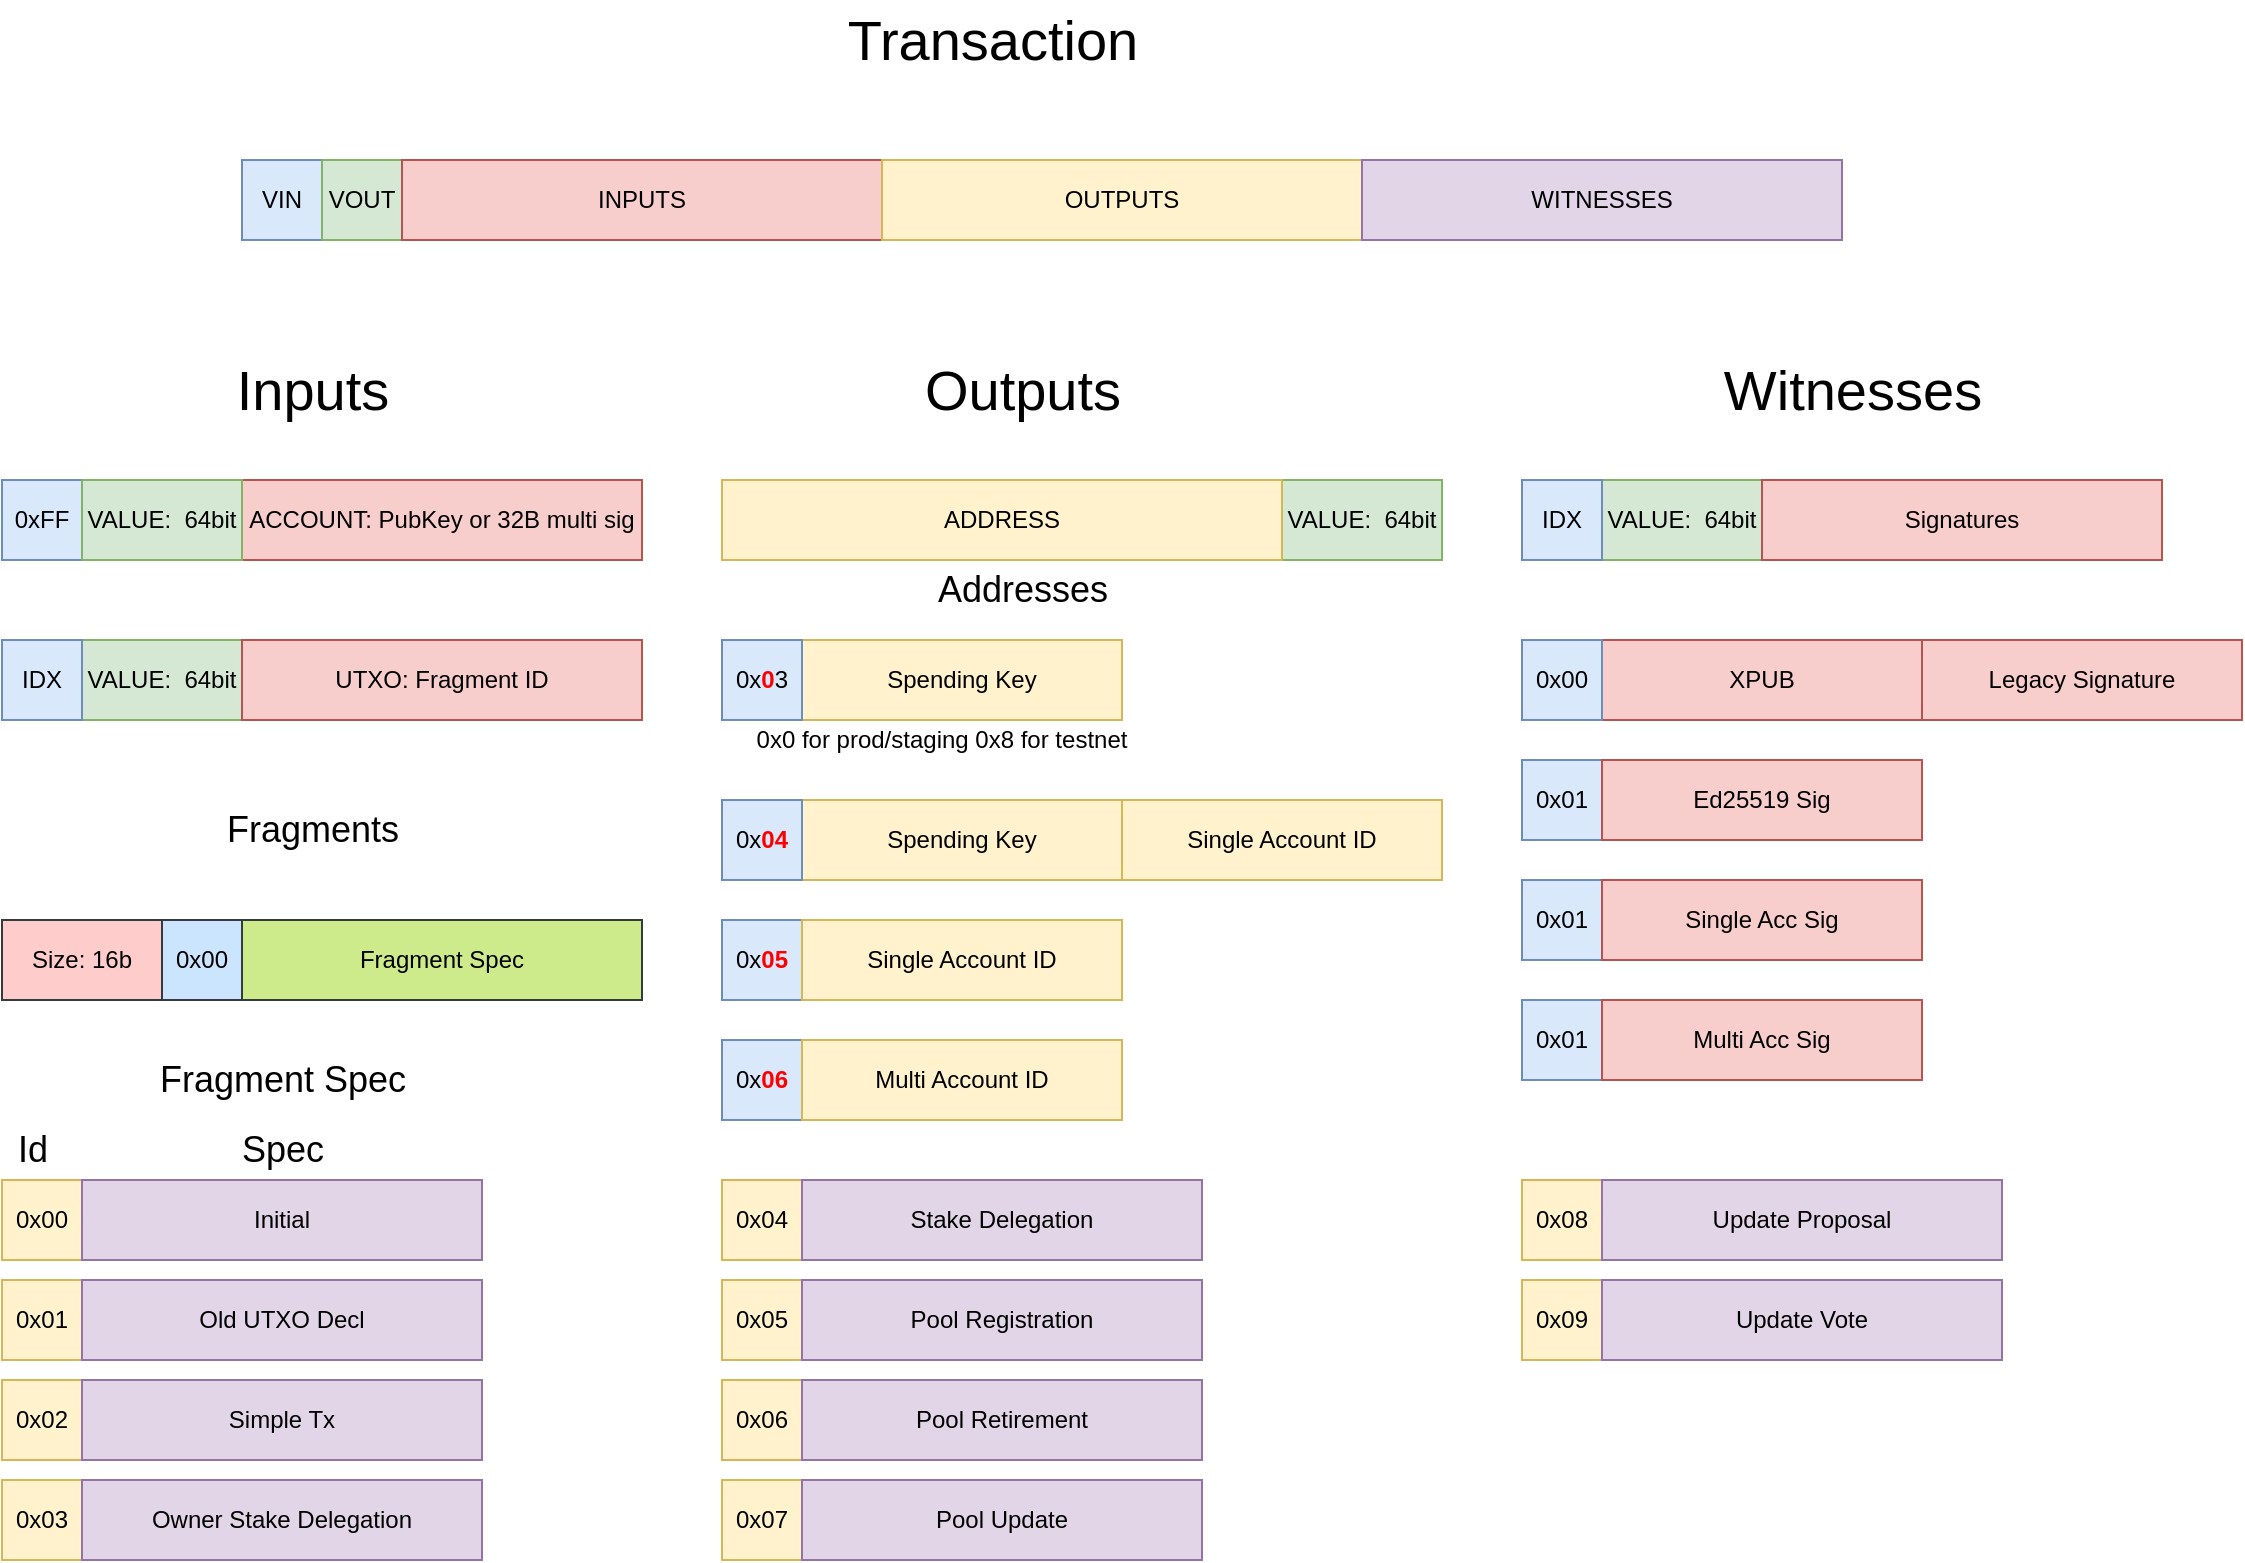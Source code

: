 <mxfile version="13.0.8" type="github">
  <diagram id="vhM2Ewtn-jKDYWLTMakA" name="Page-1">
    <mxGraphModel dx="1329" dy="596" grid="1" gridSize="10" guides="1" tooltips="1" connect="1" arrows="1" fold="1" page="1" pageScale="1" pageWidth="1169" pageHeight="827" math="0" shadow="0">
      <root>
        <mxCell id="0" />
        <mxCell id="1" parent="0" />
        <mxCell id="CJs9AfrIy9irGeVIGcHV-2" value="VIN" style="whiteSpace=wrap;html=1;aspect=fixed;fillColor=#dae8fc;strokeColor=#6c8ebf;" vertex="1" parent="1">
          <mxGeometry x="160" y="120" width="40" height="40" as="geometry" />
        </mxCell>
        <mxCell id="CJs9AfrIy9irGeVIGcHV-3" value="VOUT" style="whiteSpace=wrap;html=1;aspect=fixed;fillColor=#d5e8d4;strokeColor=#82b366;" vertex="1" parent="1">
          <mxGeometry x="200" y="120" width="40" height="40" as="geometry" />
        </mxCell>
        <mxCell id="CJs9AfrIy9irGeVIGcHV-5" value="INPUTS" style="rounded=0;whiteSpace=wrap;html=1;fillColor=#f8cecc;strokeColor=#b85450;" vertex="1" parent="1">
          <mxGeometry x="240" y="120" width="240" height="40" as="geometry" />
        </mxCell>
        <mxCell id="CJs9AfrIy9irGeVIGcHV-6" value="OUTPUTS" style="rounded=0;whiteSpace=wrap;html=1;fillColor=#fff2cc;strokeColor=#d6b656;" vertex="1" parent="1">
          <mxGeometry x="480" y="120" width="240" height="40" as="geometry" />
        </mxCell>
        <mxCell id="CJs9AfrIy9irGeVIGcHV-7" value="WITNESSES" style="rounded=0;whiteSpace=wrap;html=1;fillColor=#e1d5e7;strokeColor=#9673a6;" vertex="1" parent="1">
          <mxGeometry x="720" y="120" width="240" height="40" as="geometry" />
        </mxCell>
        <mxCell id="CJs9AfrIy9irGeVIGcHV-8" value="VALUE:&amp;nbsp; 64bit" style="rounded=0;whiteSpace=wrap;html=1;fillColor=#d5e8d4;strokeColor=#82b366;" vertex="1" parent="1">
          <mxGeometry x="80" y="360" width="80" height="40" as="geometry" />
        </mxCell>
        <mxCell id="CJs9AfrIy9irGeVIGcHV-9" value="UTXO: Fragment ID" style="rounded=0;whiteSpace=wrap;html=1;fillColor=#f8cecc;strokeColor=#b85450;" vertex="1" parent="1">
          <mxGeometry x="160" y="360" width="200" height="40" as="geometry" />
        </mxCell>
        <mxCell id="CJs9AfrIy9irGeVIGcHV-10" value="IDX" style="whiteSpace=wrap;html=1;aspect=fixed;fillColor=#dae8fc;strokeColor=#6c8ebf;" vertex="1" parent="1">
          <mxGeometry x="40" y="360" width="40" height="40" as="geometry" />
        </mxCell>
        <mxCell id="CJs9AfrIy9irGeVIGcHV-12" value="ACCOUNT: PubKey or 32B multi sig" style="rounded=0;whiteSpace=wrap;html=1;fillColor=#f8cecc;strokeColor=#b85450;" vertex="1" parent="1">
          <mxGeometry x="160" y="280" width="200" height="40" as="geometry" />
        </mxCell>
        <mxCell id="CJs9AfrIy9irGeVIGcHV-13" value="0xFF" style="whiteSpace=wrap;html=1;aspect=fixed;fillColor=#dae8fc;strokeColor=#6c8ebf;" vertex="1" parent="1">
          <mxGeometry x="40" y="280" width="40" height="40" as="geometry" />
        </mxCell>
        <mxCell id="CJs9AfrIy9irGeVIGcHV-14" value="VALUE:&amp;nbsp; 64bit" style="rounded=0;whiteSpace=wrap;html=1;fillColor=#d5e8d4;strokeColor=#82b366;" vertex="1" parent="1">
          <mxGeometry x="80" y="280" width="80" height="40" as="geometry" />
        </mxCell>
        <mxCell id="CJs9AfrIy9irGeVIGcHV-15" value="VALUE:&amp;nbsp; 64bit" style="rounded=0;whiteSpace=wrap;html=1;fillColor=#d5e8d4;strokeColor=#82b366;" vertex="1" parent="1">
          <mxGeometry x="680" y="280" width="80" height="40" as="geometry" />
        </mxCell>
        <mxCell id="CJs9AfrIy9irGeVIGcHV-16" value="ADDRESS" style="rounded=0;whiteSpace=wrap;html=1;fillColor=#fff2cc;strokeColor=#d6b656;" vertex="1" parent="1">
          <mxGeometry x="400" y="280" width="280" height="40" as="geometry" />
        </mxCell>
        <mxCell id="CJs9AfrIy9irGeVIGcHV-18" value="VALUE:&amp;nbsp; 64bit" style="rounded=0;whiteSpace=wrap;html=1;fillColor=#d5e8d4;strokeColor=#82b366;" vertex="1" parent="1">
          <mxGeometry x="840" y="280" width="80" height="40" as="geometry" />
        </mxCell>
        <mxCell id="CJs9AfrIy9irGeVIGcHV-19" value="Signatures" style="rounded=0;whiteSpace=wrap;html=1;fillColor=#f8cecc;strokeColor=#b85450;" vertex="1" parent="1">
          <mxGeometry x="920" y="280" width="200" height="40" as="geometry" />
        </mxCell>
        <mxCell id="CJs9AfrIy9irGeVIGcHV-20" value="IDX" style="whiteSpace=wrap;html=1;aspect=fixed;fillColor=#dae8fc;strokeColor=#6c8ebf;" vertex="1" parent="1">
          <mxGeometry x="800" y="280" width="40" height="40" as="geometry" />
        </mxCell>
        <mxCell id="CJs9AfrIy9irGeVIGcHV-22" value="Inputs" style="text;html=1;align=center;verticalAlign=middle;resizable=0;points=[];autosize=1;fontSize=28;" vertex="1" parent="1">
          <mxGeometry x="150" y="215" width="90" height="40" as="geometry" />
        </mxCell>
        <mxCell id="CJs9AfrIy9irGeVIGcHV-24" value="Witnesses" style="text;html=1;align=center;verticalAlign=middle;resizable=0;points=[];autosize=1;fontSize=28;" vertex="1" parent="1">
          <mxGeometry x="895" y="215" width="140" height="40" as="geometry" />
        </mxCell>
        <mxCell id="CJs9AfrIy9irGeVIGcHV-25" value="Outputs" style="text;html=1;align=center;verticalAlign=middle;resizable=0;points=[];autosize=1;fontSize=28;" vertex="1" parent="1">
          <mxGeometry x="495" y="215" width="110" height="40" as="geometry" />
        </mxCell>
        <mxCell id="CJs9AfrIy9irGeVIGcHV-26" value="Transaction" style="text;html=1;align=center;verticalAlign=middle;resizable=0;points=[];autosize=1;fontSize=28;" vertex="1" parent="1">
          <mxGeometry x="455" y="40" width="160" height="40" as="geometry" />
        </mxCell>
        <mxCell id="CJs9AfrIy9irGeVIGcHV-27" value="Spending Key" style="rounded=0;whiteSpace=wrap;html=1;fillColor=#fff2cc;strokeColor=#d6b656;" vertex="1" parent="1">
          <mxGeometry x="440" y="360" width="160" height="40" as="geometry" />
        </mxCell>
        <mxCell id="CJs9AfrIy9irGeVIGcHV-28" value="Addresses" style="text;html=1;align=center;verticalAlign=middle;resizable=0;points=[];autosize=1;fontSize=18;" vertex="1" parent="1">
          <mxGeometry x="500" y="320" width="100" height="30" as="geometry" />
        </mxCell>
        <mxCell id="CJs9AfrIy9irGeVIGcHV-29" value="0x&lt;b&gt;&lt;font color=&quot;#ff0000&quot;&gt;0&lt;/font&gt;&lt;/b&gt;3" style="whiteSpace=wrap;html=1;aspect=fixed;fillColor=#dae8fc;strokeColor=#6c8ebf;" vertex="1" parent="1">
          <mxGeometry x="400" y="360" width="40" height="40" as="geometry" />
        </mxCell>
        <mxCell id="CJs9AfrIy9irGeVIGcHV-32" value="0x0 for prod/staging 0x8 for testnet" style="text;html=1;strokeColor=none;fillColor=none;align=center;verticalAlign=middle;whiteSpace=wrap;rounded=0;fontSize=12;" vertex="1" parent="1">
          <mxGeometry x="400" y="400" width="220" height="20" as="geometry" />
        </mxCell>
        <mxCell id="CJs9AfrIy9irGeVIGcHV-33" value="Spending Key" style="rounded=0;whiteSpace=wrap;html=1;fillColor=#fff2cc;strokeColor=#d6b656;" vertex="1" parent="1">
          <mxGeometry x="440" y="440" width="160" height="40" as="geometry" />
        </mxCell>
        <mxCell id="CJs9AfrIy9irGeVIGcHV-34" value="0x&lt;b&gt;&lt;font color=&quot;#ff0000&quot;&gt;04&lt;/font&gt;&lt;/b&gt;" style="whiteSpace=wrap;html=1;aspect=fixed;fillColor=#dae8fc;strokeColor=#6c8ebf;" vertex="1" parent="1">
          <mxGeometry x="400" y="440" width="40" height="40" as="geometry" />
        </mxCell>
        <mxCell id="CJs9AfrIy9irGeVIGcHV-35" value="Single Account ID" style="rounded=0;whiteSpace=wrap;html=1;fillColor=#fff2cc;strokeColor=#d6b656;" vertex="1" parent="1">
          <mxGeometry x="600" y="440" width="160" height="40" as="geometry" />
        </mxCell>
        <mxCell id="CJs9AfrIy9irGeVIGcHV-37" value="0x&lt;b&gt;&lt;font color=&quot;#ff0000&quot;&gt;05&lt;/font&gt;&lt;/b&gt;" style="whiteSpace=wrap;html=1;aspect=fixed;fillColor=#dae8fc;strokeColor=#6c8ebf;" vertex="1" parent="1">
          <mxGeometry x="400" y="500" width="40" height="40" as="geometry" />
        </mxCell>
        <mxCell id="CJs9AfrIy9irGeVIGcHV-39" value="0x&lt;b&gt;&lt;font color=&quot;#ff0000&quot;&gt;06&lt;/font&gt;&lt;/b&gt;" style="whiteSpace=wrap;html=1;aspect=fixed;fillColor=#dae8fc;strokeColor=#6c8ebf;" vertex="1" parent="1">
          <mxGeometry x="400" y="560" width="40" height="40" as="geometry" />
        </mxCell>
        <mxCell id="CJs9AfrIy9irGeVIGcHV-40" value="Single Account ID" style="rounded=0;whiteSpace=wrap;html=1;fillColor=#fff2cc;strokeColor=#d6b656;" vertex="1" parent="1">
          <mxGeometry x="440" y="500" width="160" height="40" as="geometry" />
        </mxCell>
        <mxCell id="CJs9AfrIy9irGeVIGcHV-41" value="Multi Account ID" style="rounded=0;whiteSpace=wrap;html=1;fillColor=#fff2cc;strokeColor=#d6b656;" vertex="1" parent="1">
          <mxGeometry x="440" y="560" width="160" height="40" as="geometry" />
        </mxCell>
        <mxCell id="CJs9AfrIy9irGeVIGcHV-42" value="XPUB" style="rounded=0;whiteSpace=wrap;html=1;fillColor=#f8cecc;strokeColor=#b85450;" vertex="1" parent="1">
          <mxGeometry x="840" y="360" width="160" height="40" as="geometry" />
        </mxCell>
        <mxCell id="CJs9AfrIy9irGeVIGcHV-43" value="0x00" style="whiteSpace=wrap;html=1;aspect=fixed;fillColor=#dae8fc;strokeColor=#6c8ebf;" vertex="1" parent="1">
          <mxGeometry x="800" y="360" width="40" height="40" as="geometry" />
        </mxCell>
        <mxCell id="CJs9AfrIy9irGeVIGcHV-44" value="Legacy Signature" style="rounded=0;whiteSpace=wrap;html=1;fillColor=#f8cecc;strokeColor=#b85450;" vertex="1" parent="1">
          <mxGeometry x="1000" y="360" width="160" height="40" as="geometry" />
        </mxCell>
        <mxCell id="CJs9AfrIy9irGeVIGcHV-46" value="0x01" style="whiteSpace=wrap;html=1;aspect=fixed;fillColor=#dae8fc;strokeColor=#6c8ebf;" vertex="1" parent="1">
          <mxGeometry x="800" y="420" width="40" height="40" as="geometry" />
        </mxCell>
        <mxCell id="CJs9AfrIy9irGeVIGcHV-48" value="Ed25519 Sig" style="rounded=0;whiteSpace=wrap;html=1;fillColor=#f8cecc;strokeColor=#b85450;" vertex="1" parent="1">
          <mxGeometry x="840" y="420" width="160" height="40" as="geometry" />
        </mxCell>
        <mxCell id="CJs9AfrIy9irGeVIGcHV-49" value="0x01" style="whiteSpace=wrap;html=1;aspect=fixed;fillColor=#dae8fc;strokeColor=#6c8ebf;" vertex="1" parent="1">
          <mxGeometry x="800" y="480" width="40" height="40" as="geometry" />
        </mxCell>
        <mxCell id="CJs9AfrIy9irGeVIGcHV-50" value="Single Acc Sig" style="rounded=0;whiteSpace=wrap;html=1;fillColor=#f8cecc;strokeColor=#b85450;" vertex="1" parent="1">
          <mxGeometry x="840" y="480" width="160" height="40" as="geometry" />
        </mxCell>
        <mxCell id="CJs9AfrIy9irGeVIGcHV-51" value="0x01" style="whiteSpace=wrap;html=1;aspect=fixed;fillColor=#dae8fc;strokeColor=#6c8ebf;" vertex="1" parent="1">
          <mxGeometry x="800" y="540" width="40" height="40" as="geometry" />
        </mxCell>
        <mxCell id="CJs9AfrIy9irGeVIGcHV-53" value="Multi Acc Sig" style="rounded=0;whiteSpace=wrap;html=1;fillColor=#f8cecc;strokeColor=#b85450;" vertex="1" parent="1">
          <mxGeometry x="840" y="540" width="160" height="40" as="geometry" />
        </mxCell>
        <mxCell id="CJs9AfrIy9irGeVIGcHV-55" value="Size: 16b" style="rounded=0;whiteSpace=wrap;html=1;fillColor=#ffcccc;strokeColor=#36393d;" vertex="1" parent="1">
          <mxGeometry x="40" y="500" width="80" height="40" as="geometry" />
        </mxCell>
        <mxCell id="CJs9AfrIy9irGeVIGcHV-56" value="Fragment Spec" style="rounded=0;whiteSpace=wrap;html=1;fillColor=#cdeb8b;strokeColor=#36393d;" vertex="1" parent="1">
          <mxGeometry x="160" y="500" width="200" height="40" as="geometry" />
        </mxCell>
        <mxCell id="CJs9AfrIy9irGeVIGcHV-57" value="0x00" style="whiteSpace=wrap;html=1;aspect=fixed;fillColor=#cce5ff;strokeColor=#36393d;" vertex="1" parent="1">
          <mxGeometry x="120" y="500" width="40" height="40" as="geometry" />
        </mxCell>
        <mxCell id="CJs9AfrIy9irGeVIGcHV-58" value="Fragments" style="text;html=1;align=center;verticalAlign=middle;resizable=0;points=[];autosize=1;fontSize=18;" vertex="1" parent="1">
          <mxGeometry x="145" y="440" width="100" height="30" as="geometry" />
        </mxCell>
        <mxCell id="CJs9AfrIy9irGeVIGcHV-59" value="0x00" style="whiteSpace=wrap;html=1;aspect=fixed;fillColor=#fff2cc;strokeColor=#d6b656;" vertex="1" parent="1">
          <mxGeometry x="40" y="630" width="40" height="40" as="geometry" />
        </mxCell>
        <mxCell id="CJs9AfrIy9irGeVIGcHV-60" value="Fragment Spec" style="text;html=1;align=center;verticalAlign=middle;resizable=0;points=[];autosize=1;fontSize=18;" vertex="1" parent="1">
          <mxGeometry x="110" y="565" width="140" height="30" as="geometry" />
        </mxCell>
        <mxCell id="CJs9AfrIy9irGeVIGcHV-66" value="Initial" style="rounded=0;whiteSpace=wrap;html=1;fillColor=#e1d5e7;strokeColor=#9673a6;" vertex="1" parent="1">
          <mxGeometry x="80" y="630" width="200" height="40" as="geometry" />
        </mxCell>
        <mxCell id="CJs9AfrIy9irGeVIGcHV-68" value="0x02" style="whiteSpace=wrap;html=1;aspect=fixed;fillColor=#fff2cc;strokeColor=#d6b656;" vertex="1" parent="1">
          <mxGeometry x="40" y="730" width="40" height="40" as="geometry" />
        </mxCell>
        <mxCell id="CJs9AfrIy9irGeVIGcHV-69" value="Simple Tx" style="rounded=0;whiteSpace=wrap;html=1;fillColor=#e1d5e7;strokeColor=#9673a6;" vertex="1" parent="1">
          <mxGeometry x="80" y="730" width="200" height="40" as="geometry" />
        </mxCell>
        <mxCell id="CJs9AfrIy9irGeVIGcHV-70" value="0x03" style="whiteSpace=wrap;html=1;aspect=fixed;fillColor=#fff2cc;strokeColor=#d6b656;" vertex="1" parent="1">
          <mxGeometry x="40" y="780" width="40" height="40" as="geometry" />
        </mxCell>
        <mxCell id="CJs9AfrIy9irGeVIGcHV-71" value="Owner Stake Delegation" style="rounded=0;whiteSpace=wrap;html=1;fillColor=#e1d5e7;strokeColor=#9673a6;" vertex="1" parent="1">
          <mxGeometry x="80" y="780" width="200" height="40" as="geometry" />
        </mxCell>
        <mxCell id="CJs9AfrIy9irGeVIGcHV-72" value="0x04" style="whiteSpace=wrap;html=1;aspect=fixed;fillColor=#fff2cc;strokeColor=#d6b656;" vertex="1" parent="1">
          <mxGeometry x="400" y="630" width="40" height="40" as="geometry" />
        </mxCell>
        <mxCell id="CJs9AfrIy9irGeVIGcHV-73" value="Stake Delegation" style="rounded=0;whiteSpace=wrap;html=1;fillColor=#e1d5e7;strokeColor=#9673a6;" vertex="1" parent="1">
          <mxGeometry x="440" y="630" width="200" height="40" as="geometry" />
        </mxCell>
        <mxCell id="CJs9AfrIy9irGeVIGcHV-74" value="0x05" style="whiteSpace=wrap;html=1;aspect=fixed;fillColor=#fff2cc;strokeColor=#d6b656;" vertex="1" parent="1">
          <mxGeometry x="400" y="680" width="40" height="40" as="geometry" />
        </mxCell>
        <mxCell id="CJs9AfrIy9irGeVIGcHV-75" value="Pool Registration" style="rounded=0;whiteSpace=wrap;html=1;fillColor=#e1d5e7;strokeColor=#9673a6;" vertex="1" parent="1">
          <mxGeometry x="440" y="680" width="200" height="40" as="geometry" />
        </mxCell>
        <mxCell id="CJs9AfrIy9irGeVIGcHV-76" value="0x06" style="whiteSpace=wrap;html=1;aspect=fixed;fillColor=#fff2cc;strokeColor=#d6b656;" vertex="1" parent="1">
          <mxGeometry x="400" y="730" width="40" height="40" as="geometry" />
        </mxCell>
        <mxCell id="CJs9AfrIy9irGeVIGcHV-77" value="Pool Retirement" style="rounded=0;whiteSpace=wrap;html=1;fillColor=#e1d5e7;strokeColor=#9673a6;" vertex="1" parent="1">
          <mxGeometry x="440" y="730" width="200" height="40" as="geometry" />
        </mxCell>
        <mxCell id="CJs9AfrIy9irGeVIGcHV-78" value="0x09" style="whiteSpace=wrap;html=1;aspect=fixed;fillColor=#fff2cc;strokeColor=#d6b656;" vertex="1" parent="1">
          <mxGeometry x="800" y="680" width="40" height="40" as="geometry" />
        </mxCell>
        <mxCell id="CJs9AfrIy9irGeVIGcHV-79" value="Update Vote" style="rounded=0;whiteSpace=wrap;html=1;fillColor=#e1d5e7;strokeColor=#9673a6;" vertex="1" parent="1">
          <mxGeometry x="840" y="680" width="200" height="40" as="geometry" />
        </mxCell>
        <mxCell id="CJs9AfrIy9irGeVIGcHV-80" value="0x07" style="whiteSpace=wrap;html=1;aspect=fixed;fillColor=#fff2cc;strokeColor=#d6b656;" vertex="1" parent="1">
          <mxGeometry x="400" y="780" width="40" height="40" as="geometry" />
        </mxCell>
        <mxCell id="CJs9AfrIy9irGeVIGcHV-81" value="Pool Update" style="rounded=0;whiteSpace=wrap;html=1;fillColor=#e1d5e7;strokeColor=#9673a6;" vertex="1" parent="1">
          <mxGeometry x="440" y="780" width="200" height="40" as="geometry" />
        </mxCell>
        <mxCell id="CJs9AfrIy9irGeVIGcHV-82" value="0x01" style="whiteSpace=wrap;html=1;aspect=fixed;fillColor=#fff2cc;strokeColor=#d6b656;" vertex="1" parent="1">
          <mxGeometry x="40" y="680" width="40" height="40" as="geometry" />
        </mxCell>
        <mxCell id="CJs9AfrIy9irGeVIGcHV-83" value="Old UTXO Decl" style="rounded=0;whiteSpace=wrap;html=1;fillColor=#e1d5e7;strokeColor=#9673a6;" vertex="1" parent="1">
          <mxGeometry x="80" y="680" width="200" height="40" as="geometry" />
        </mxCell>
        <mxCell id="CJs9AfrIy9irGeVIGcHV-84" value="0x08" style="whiteSpace=wrap;html=1;aspect=fixed;fillColor=#fff2cc;strokeColor=#d6b656;" vertex="1" parent="1">
          <mxGeometry x="800" y="630" width="40" height="40" as="geometry" />
        </mxCell>
        <mxCell id="CJs9AfrIy9irGeVIGcHV-85" value="Update Proposal" style="rounded=0;whiteSpace=wrap;html=1;fillColor=#e1d5e7;strokeColor=#9673a6;" vertex="1" parent="1">
          <mxGeometry x="840" y="630" width="200" height="40" as="geometry" />
        </mxCell>
        <mxCell id="CJs9AfrIy9irGeVIGcHV-86" value="Spec" style="text;html=1;align=center;verticalAlign=middle;resizable=0;points=[];autosize=1;fontSize=18;" vertex="1" parent="1">
          <mxGeometry x="150" y="600" width="60" height="30" as="geometry" />
        </mxCell>
        <mxCell id="CJs9AfrIy9irGeVIGcHV-87" value="Id" style="text;html=1;align=center;verticalAlign=middle;resizable=0;points=[];autosize=1;fontSize=18;" vertex="1" parent="1">
          <mxGeometry x="40" y="600" width="30" height="30" as="geometry" />
        </mxCell>
      </root>
    </mxGraphModel>
  </diagram>
</mxfile>
